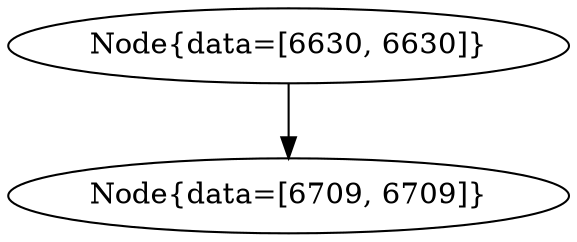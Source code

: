 digraph G{
745125110 [label="Node{data=[6630, 6630]}"]
745125110 -> 699446452
699446452 [label="Node{data=[6709, 6709]}"]
}